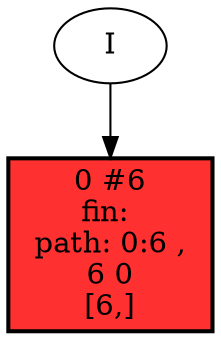 // produced with flexfringe // 
digraph DFA {
	0 [label="root" shape=box];
		I -> 0;
	0 [ label="0 #6
fin: 
 path: 0:6 , 
6 0
[6,]" , style=filled, fillcolor="firebrick1", width=1.08042, height=1.08042, penwidth=1.94591];
}

